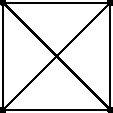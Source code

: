 size(2cm,2cm);
draw(unitsquare);
dot((0,0)--(1,1)--(0,1)--(1,0));
draw((0,0)--(1,1));
draw((1,0)--(0,1));
